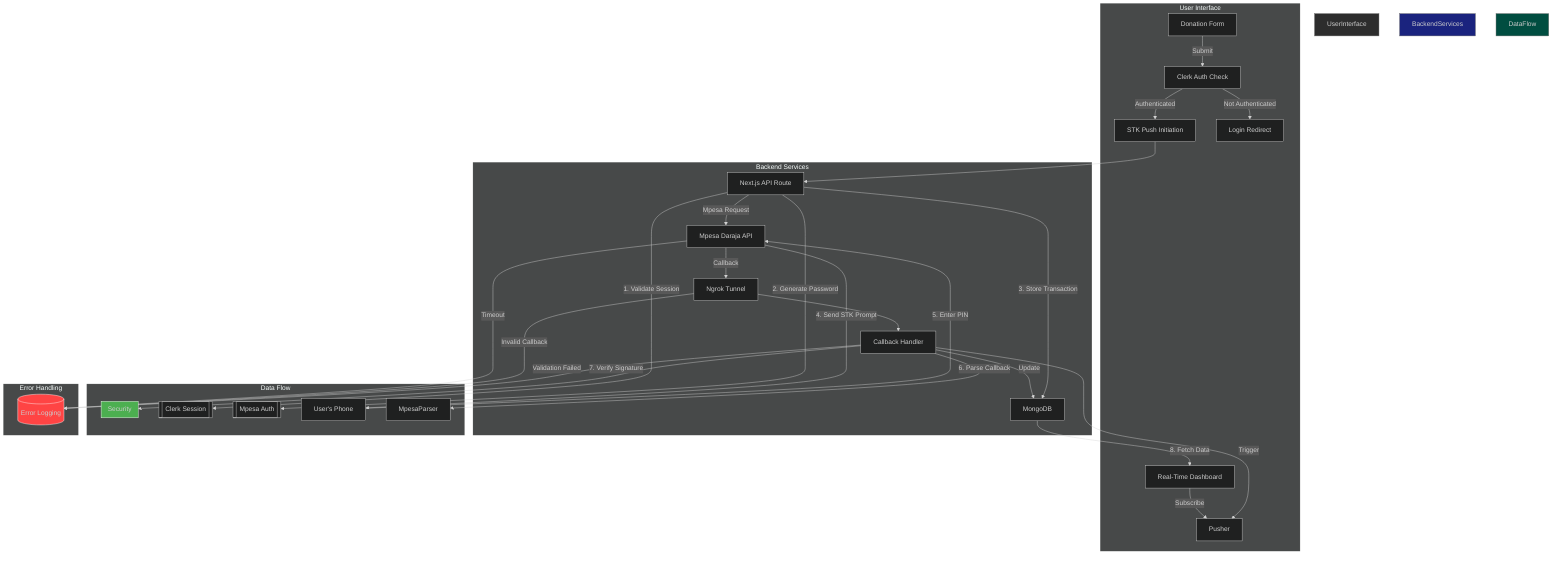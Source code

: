 %%{init: {'theme':'dark'}}%%
graph TD
    subgraph User Interface
        A[Donation Form] -->|Submit| B[Clerk Auth Check]
        B -->|Authenticated| C[STK Push Initiation]
        B -->|Not Authenticated| D[Login Redirect]
        H[Real-Time Dashboard] -->|Subscribe| I[Pusher Events]
    end

    subgraph Backend Services
        C --> E[Next.js API Route]
        E -->|Mpesa Request| F[Mpesa Daraja API]
        F -->|Callback| G[Ngrok Tunnel]
        G --> J[Callback Handler]
        J -->|Update| K[MongoDB]
        J -->|Trigger| I[Pusher]
    end

    subgraph Data Flow
        E -->|1. Validate Session| Clerk
        E -->|2. Generate Password| MpesaAuth
        E -->|3. Store Transaction| K
        F -->|4. Send STK Prompt| L[User's Phone]
        L -->|5. Enter PIN| F
        J -->|6. Parse Callback| MpesaParser
        J -->|7. Verify Signature| Security
        K -->|8. Fetch Data| H
    end

    subgraph Security
        MpesaAuth[[Mpesa Auth]]
        Security[[Signature Verification]]
        Clerk[[Clerk Session]]
        style Security fill:#4CAF50,stroke:#fff
    end

    subgraph Error Handling
        ErrorDB[(Error Logging)]
        F -->|Timeout| ErrorDB
        G -->|Invalid Callback| ErrorDB
        J -->|Validation Failed| ErrorDB
        style ErrorDB fill:#ff4444,stroke:#fff
    end

    style UserInterface fill:#2d2d2d,stroke:#666
    style BackendServices fill:#1a237e,stroke:#666
    style DataFlow fill:#004d40,stroke:#666
